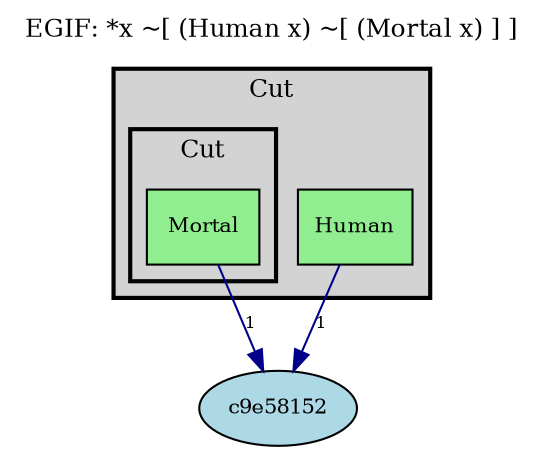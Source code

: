 digraph EG {
  rankdir=TB;
  compound=true;
  node [fontsize=10];

  label="EGIF: *x ~[ (Human x) ~[ (Mortal x) ] ]";
  labelloc="t";
  fontsize=12;

  "pred_e_1fd79c6b" [label="Mortal", shape=box, style=filled, fillcolor=lightgreen];
  "pred_e_03ce8083" [label="Human", shape=box, style=filled, fillcolor=lightgreen];
  "Vertex(id='v_c9e58152', label=None, is_generic=True)" [label="c9e58152", shape=ellipse, style=filled, fillcolor=lightblue];
  subgraph cluster_0_0 {
    label="Cut";
    style=filled;
    fillcolor=lightgray;
    color=black;
    penwidth=2;
    "pred_e_03ce8083";
    subgraph cluster_1_0 {
      label="Cut";
      style=filled;
      fillcolor=lightgray;
      color=black;
      penwidth=2;
      "pred_e_1fd79c6b";
    }

  }

  // ν mapping connections
  "pred_e_1fd79c6b" -> "Vertex(id='v_c9e58152', label=None, is_generic=True)" [label="1", color=darkblue, fontsize=8];
  "pred_e_03ce8083" -> "Vertex(id='v_c9e58152', label=None, is_generic=True)" [label="1", color=darkblue, fontsize=8];
}